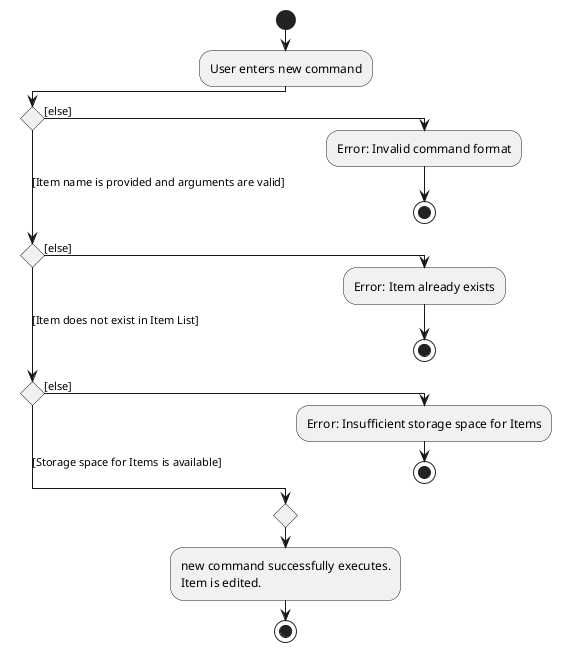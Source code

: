 @startuml
!pragma useVerticalIf on
start
:User enters new command;
if () then ([else])
  :Error: Invalid command format;
  stop
([Item name is provided and arguments are valid]) elseif () then ([else])
  :Error: Item already exists;
  stop
([Item does not exist in Item List]) elseif () then ([else])
  :Error: Insufficient storage space for Items;
  stop
 else ([Storage space for Items is available])
endif
  :new command successfully executes.
Item is edited.;
stop

@enduml

